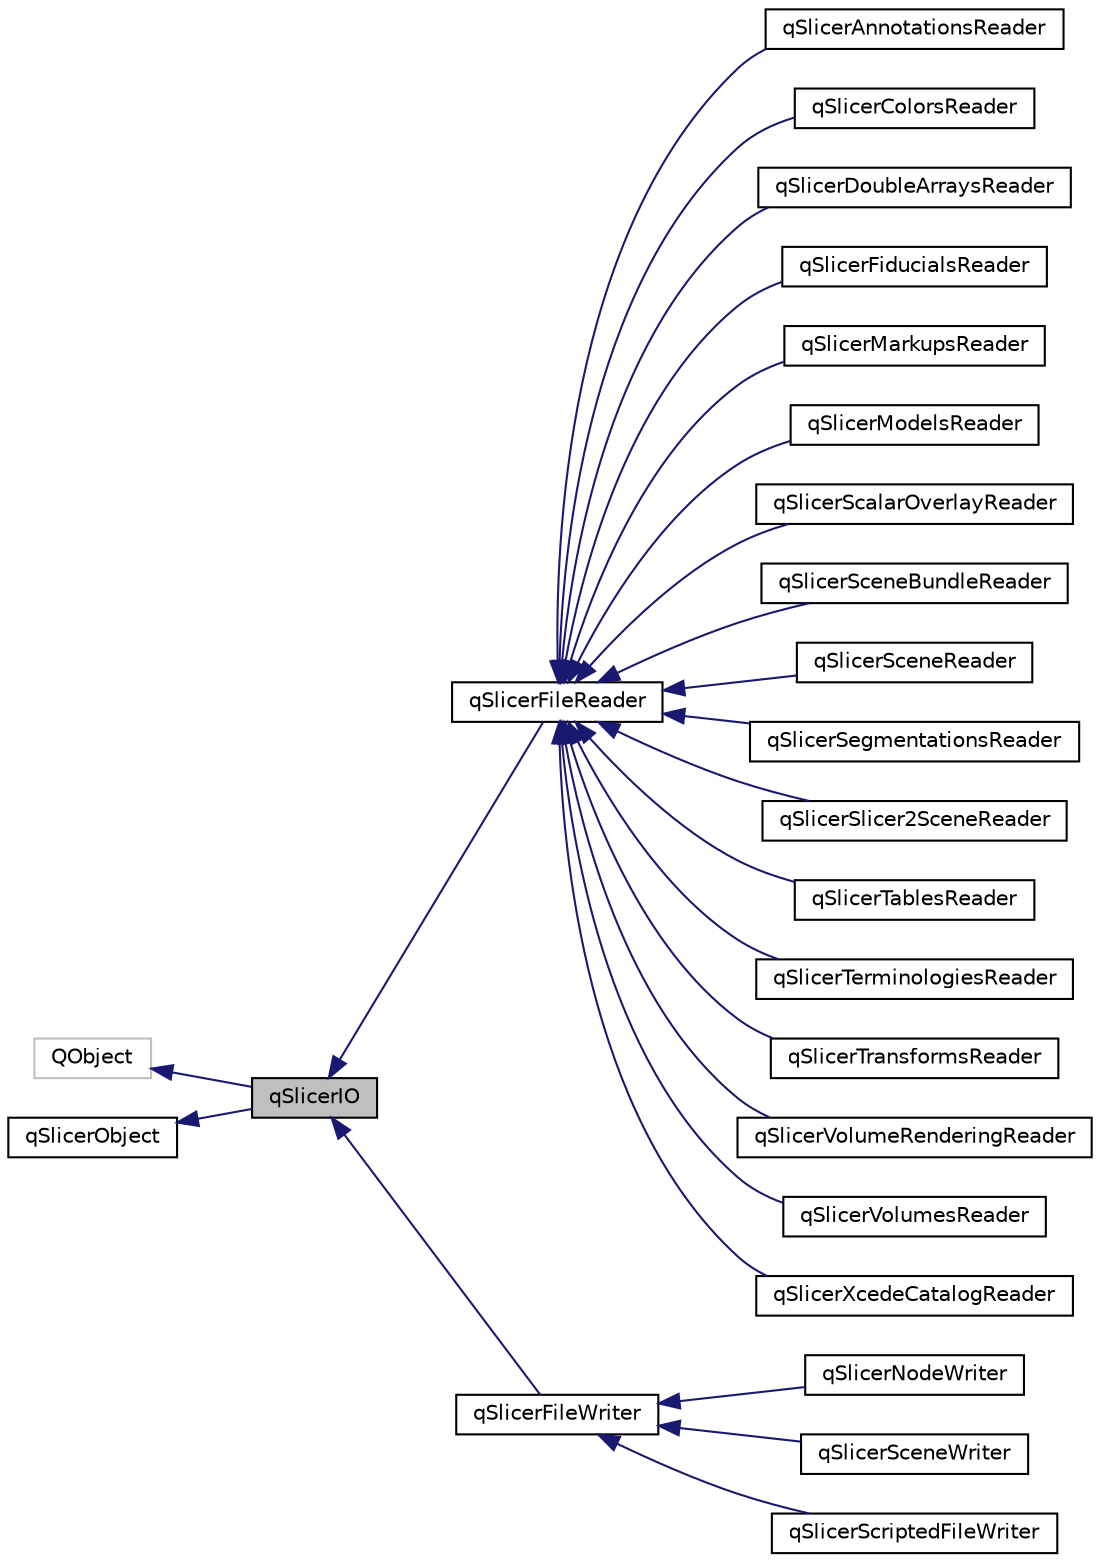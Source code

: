 digraph "qSlicerIO"
{
  bgcolor="transparent";
  edge [fontname="Helvetica",fontsize="10",labelfontname="Helvetica",labelfontsize="10"];
  node [fontname="Helvetica",fontsize="10",shape=record];
  rankdir="LR";
  Node0 [label="qSlicerIO",height=0.2,width=0.4,color="black", fillcolor="grey75", style="filled", fontcolor="black"];
  Node1 -> Node0 [dir="back",color="midnightblue",fontsize="10",style="solid",fontname="Helvetica"];
  Node1 [label="QObject",height=0.2,width=0.4,color="grey75"];
  Node2 -> Node0 [dir="back",color="midnightblue",fontsize="10",style="solid",fontname="Helvetica"];
  Node2 [label="qSlicerObject",height=0.2,width=0.4,color="black",URL="$classqSlicerObject.html"];
  Node0 -> Node3 [dir="back",color="midnightblue",fontsize="10",style="solid",fontname="Helvetica"];
  Node3 [label="qSlicerFileReader",height=0.2,width=0.4,color="black",URL="$classqSlicerFileReader.html"];
  Node3 -> Node4 [dir="back",color="midnightblue",fontsize="10",style="solid",fontname="Helvetica"];
  Node4 [label="qSlicerAnnotationsReader",height=0.2,width=0.4,color="black",URL="$classqSlicerAnnotationsReader.html"];
  Node3 -> Node5 [dir="back",color="midnightblue",fontsize="10",style="solid",fontname="Helvetica"];
  Node5 [label="qSlicerColorsReader",height=0.2,width=0.4,color="black",URL="$classqSlicerColorsReader.html"];
  Node3 -> Node6 [dir="back",color="midnightblue",fontsize="10",style="solid",fontname="Helvetica"];
  Node6 [label="qSlicerDoubleArraysReader",height=0.2,width=0.4,color="black",URL="$classqSlicerDoubleArraysReader.html"];
  Node3 -> Node7 [dir="back",color="midnightblue",fontsize="10",style="solid",fontname="Helvetica"];
  Node7 [label="qSlicerFiducialsReader",height=0.2,width=0.4,color="black",URL="$classqSlicerFiducialsReader.html"];
  Node3 -> Node8 [dir="back",color="midnightblue",fontsize="10",style="solid",fontname="Helvetica"];
  Node8 [label="qSlicerMarkupsReader",height=0.2,width=0.4,color="black",URL="$classqSlicerMarkupsReader.html"];
  Node3 -> Node9 [dir="back",color="midnightblue",fontsize="10",style="solid",fontname="Helvetica"];
  Node9 [label="qSlicerModelsReader",height=0.2,width=0.4,color="black",URL="$classqSlicerModelsReader.html"];
  Node3 -> Node10 [dir="back",color="midnightblue",fontsize="10",style="solid",fontname="Helvetica"];
  Node10 [label="qSlicerScalarOverlayReader",height=0.2,width=0.4,color="black",URL="$classqSlicerScalarOverlayReader.html"];
  Node3 -> Node11 [dir="back",color="midnightblue",fontsize="10",style="solid",fontname="Helvetica"];
  Node11 [label="qSlicerSceneBundleReader",height=0.2,width=0.4,color="black",URL="$classqSlicerSceneBundleReader.html"];
  Node3 -> Node12 [dir="back",color="midnightblue",fontsize="10",style="solid",fontname="Helvetica"];
  Node12 [label="qSlicerSceneReader",height=0.2,width=0.4,color="black",URL="$classqSlicerSceneReader.html"];
  Node3 -> Node13 [dir="back",color="midnightblue",fontsize="10",style="solid",fontname="Helvetica"];
  Node13 [label="qSlicerSegmentationsReader",height=0.2,width=0.4,color="black",URL="$classqSlicerSegmentationsReader.html"];
  Node3 -> Node14 [dir="back",color="midnightblue",fontsize="10",style="solid",fontname="Helvetica"];
  Node14 [label="qSlicerSlicer2SceneReader",height=0.2,width=0.4,color="black",URL="$classqSlicerSlicer2SceneReader.html"];
  Node3 -> Node15 [dir="back",color="midnightblue",fontsize="10",style="solid",fontname="Helvetica"];
  Node15 [label="qSlicerTablesReader",height=0.2,width=0.4,color="black",URL="$classqSlicerTablesReader.html"];
  Node3 -> Node16 [dir="back",color="midnightblue",fontsize="10",style="solid",fontname="Helvetica"];
  Node16 [label="qSlicerTerminologiesReader",height=0.2,width=0.4,color="black",URL="$classqSlicerTerminologiesReader.html"];
  Node3 -> Node17 [dir="back",color="midnightblue",fontsize="10",style="solid",fontname="Helvetica"];
  Node17 [label="qSlicerTransformsReader",height=0.2,width=0.4,color="black",URL="$classqSlicerTransformsReader.html"];
  Node3 -> Node18 [dir="back",color="midnightblue",fontsize="10",style="solid",fontname="Helvetica"];
  Node18 [label="qSlicerVolumeRenderingReader",height=0.2,width=0.4,color="black",URL="$classqSlicerVolumeRenderingReader.html"];
  Node3 -> Node19 [dir="back",color="midnightblue",fontsize="10",style="solid",fontname="Helvetica"];
  Node19 [label="qSlicerVolumesReader",height=0.2,width=0.4,color="black",URL="$classqSlicerVolumesReader.html"];
  Node3 -> Node20 [dir="back",color="midnightblue",fontsize="10",style="solid",fontname="Helvetica"];
  Node20 [label="qSlicerXcedeCatalogReader",height=0.2,width=0.4,color="black",URL="$classqSlicerXcedeCatalogReader.html"];
  Node0 -> Node21 [dir="back",color="midnightblue",fontsize="10",style="solid",fontname="Helvetica"];
  Node21 [label="qSlicerFileWriter",height=0.2,width=0.4,color="black",URL="$classqSlicerFileWriter.html"];
  Node21 -> Node22 [dir="back",color="midnightblue",fontsize="10",style="solid",fontname="Helvetica"];
  Node22 [label="qSlicerNodeWriter",height=0.2,width=0.4,color="black",URL="$classqSlicerNodeWriter.html",tooltip="Utility class that is ready to use for most of the nodes. "];
  Node21 -> Node23 [dir="back",color="midnightblue",fontsize="10",style="solid",fontname="Helvetica"];
  Node23 [label="qSlicerSceneWriter",height=0.2,width=0.4,color="black",URL="$classqSlicerSceneWriter.html"];
  Node21 -> Node24 [dir="back",color="midnightblue",fontsize="10",style="solid",fontname="Helvetica"];
  Node24 [label="qSlicerScriptedFileWriter",height=0.2,width=0.4,color="black",URL="$classqSlicerScriptedFileWriter.html"];
}
